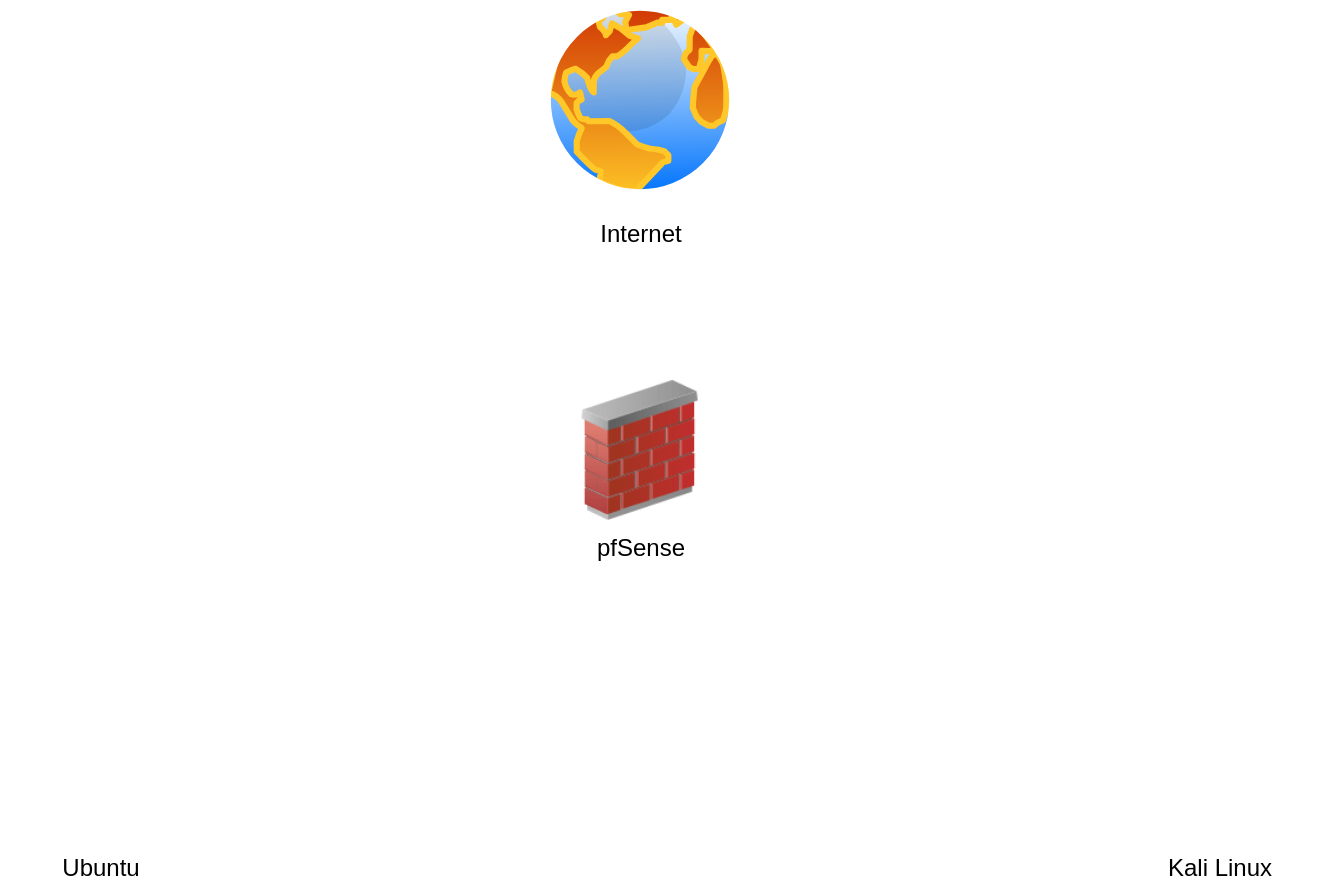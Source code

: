 <mxfile version="24.7.2" type="github">
  <diagram name="Page-1" id="BvJP347GiiZfkOwUsqkh">
    <mxGraphModel dx="1212" dy="751" grid="1" gridSize="10" guides="1" tooltips="1" connect="1" arrows="1" fold="1" page="1" pageScale="1" pageWidth="850" pageHeight="1100" math="0" shadow="0">
      <root>
        <mxCell id="0" />
        <mxCell id="1" parent="0" />
        <mxCell id="iSefM9oxy1AssCUOsb5a-2" value="pfSense" style="image;html=1;image=img/lib/clip_art/networking/Firewall_02_128x128.png" vertex="1" parent="1">
          <mxGeometry x="390" y="190" width="100" height="70" as="geometry" />
        </mxCell>
        <mxCell id="iSefM9oxy1AssCUOsb5a-3" value="Kali Linux" style="shape=image;verticalLabelPosition=bottom;labelBackgroundColor=default;verticalAlign=top;aspect=fixed;imageAspect=0;image=https://upload.wikimedia.org/wikipedia/commons/thumb/2/2b/Kali-dragon-icon.svg/2048px-Kali-dragon-icon.svg.png;" vertex="1" parent="1">
          <mxGeometry x="680" y="320" width="100" height="100" as="geometry" />
        </mxCell>
        <mxCell id="iSefM9oxy1AssCUOsb5a-4" value="Internet" style="image;aspect=fixed;perimeter=ellipsePerimeter;html=1;align=center;shadow=0;dashed=0;spacingTop=3;image=img/lib/active_directory/internet_globe.svg;" vertex="1" parent="1">
          <mxGeometry x="390" width="100" height="100" as="geometry" />
        </mxCell>
        <mxCell id="iSefM9oxy1AssCUOsb5a-8" value="Ubuntu" style="shape=image;html=1;verticalAlign=top;verticalLabelPosition=bottom;labelBackgroundColor=#ffffff;imageAspect=0;aspect=fixed;image=https://cdn1.iconfinder.com/data/icons/operating-system-flat-1/30/ubuntu-128.png" vertex="1" parent="1">
          <mxGeometry x="120" y="320" width="100" height="100" as="geometry" />
        </mxCell>
      </root>
    </mxGraphModel>
  </diagram>
</mxfile>
